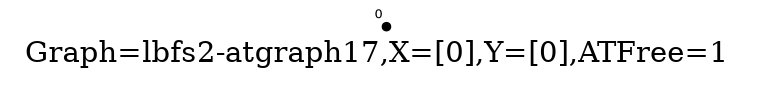 /* Created by igraph 0.8.0-pre+0200568 */
graph {
  graph [
    label="Graph=lbfs2-atgraph17,X=[0],Y=[0],ATFree=1 "
    labelloc=bottom
  ];
  0 [
    pos="0.000000,0.000000!"
    shape=point
    fontsize=6
    xlabel=0
  ];

}
